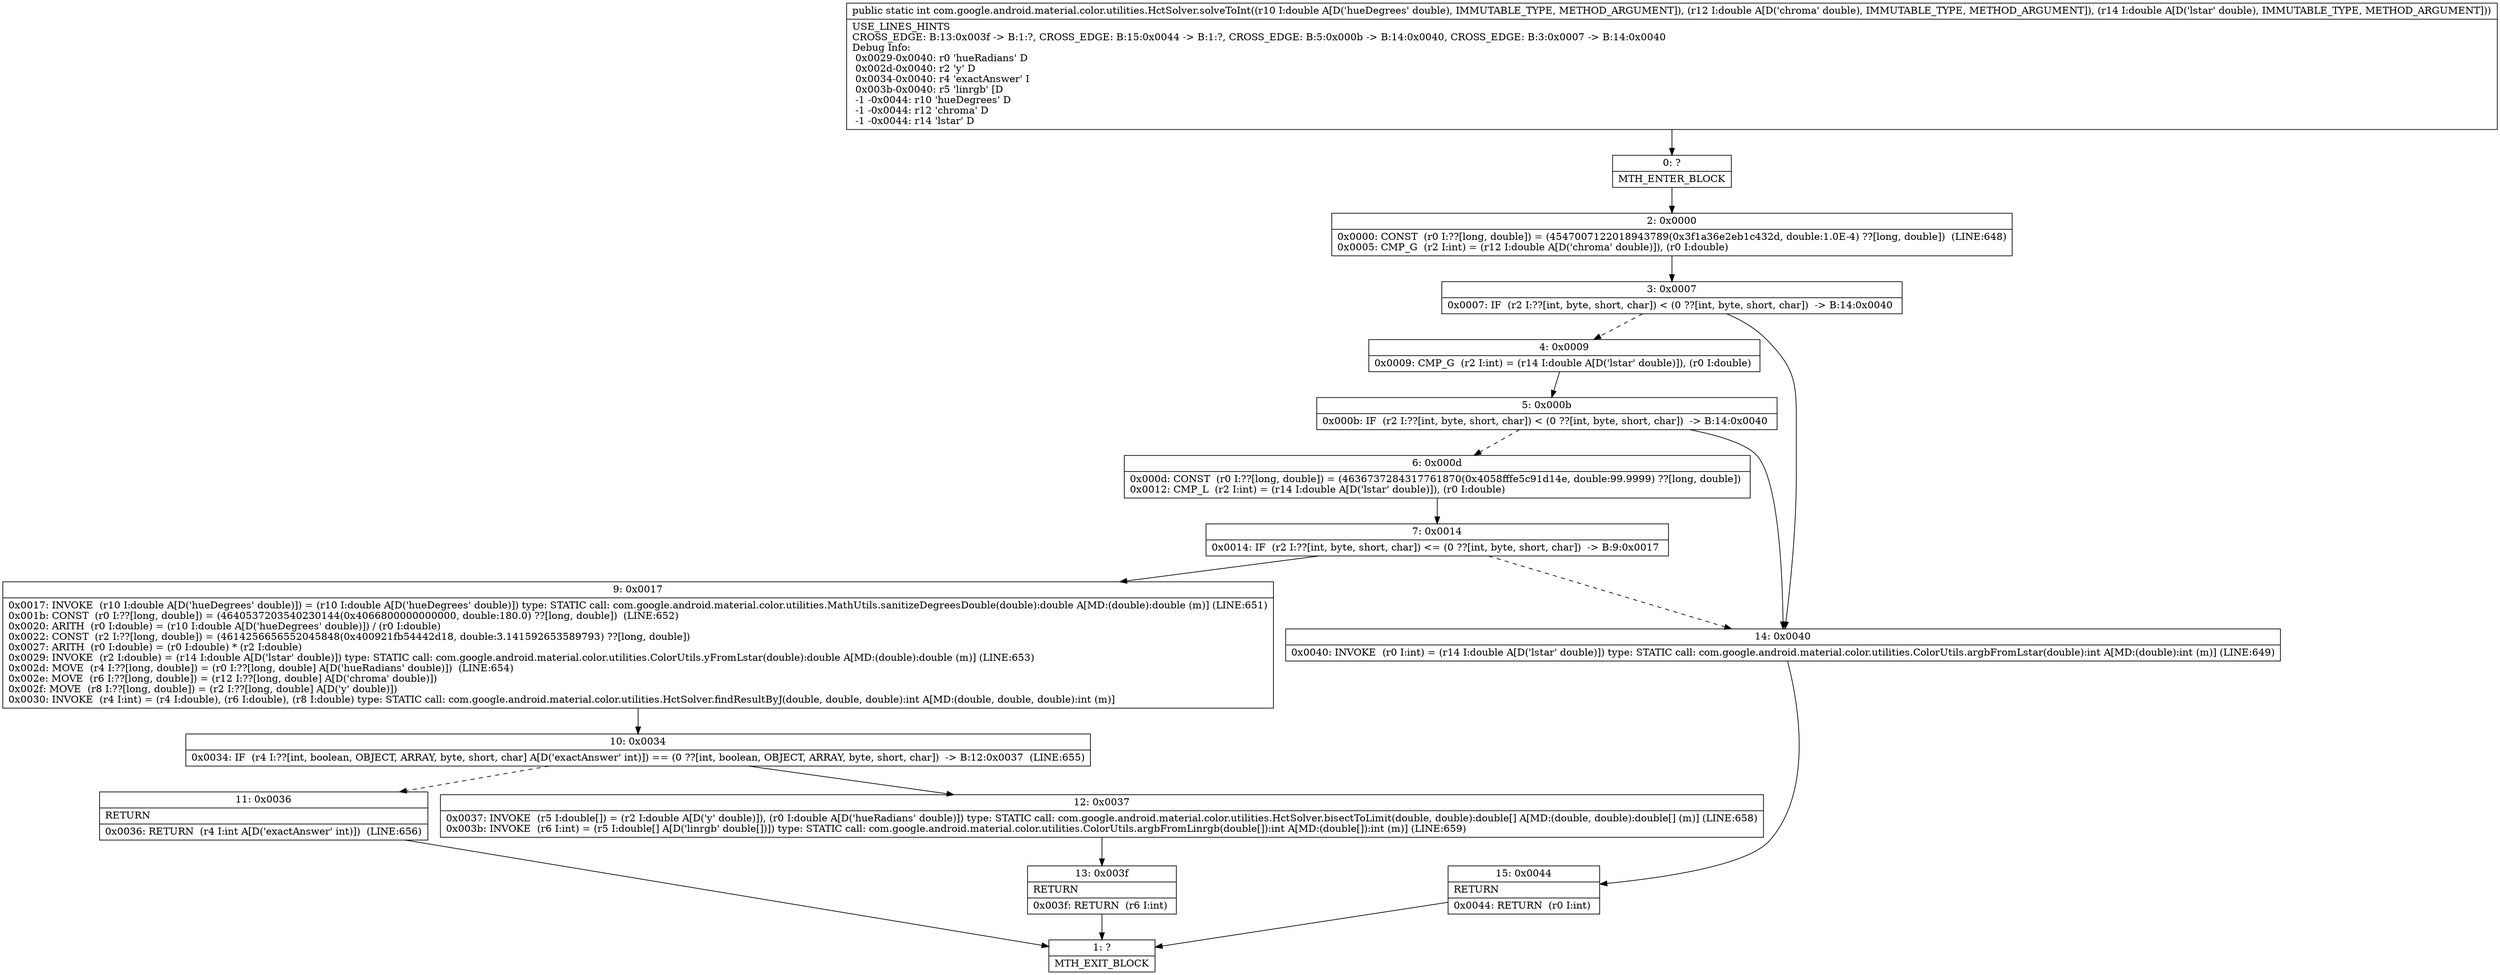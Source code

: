 digraph "CFG forcom.google.android.material.color.utilities.HctSolver.solveToInt(DDD)I" {
Node_0 [shape=record,label="{0\:\ ?|MTH_ENTER_BLOCK\l}"];
Node_2 [shape=record,label="{2\:\ 0x0000|0x0000: CONST  (r0 I:??[long, double]) = (4547007122018943789(0x3f1a36e2eb1c432d, double:1.0E\-4) ??[long, double])  (LINE:648)\l0x0005: CMP_G  (r2 I:int) = (r12 I:double A[D('chroma' double)]), (r0 I:double) \l}"];
Node_3 [shape=record,label="{3\:\ 0x0007|0x0007: IF  (r2 I:??[int, byte, short, char]) \< (0 ??[int, byte, short, char])  \-\> B:14:0x0040 \l}"];
Node_4 [shape=record,label="{4\:\ 0x0009|0x0009: CMP_G  (r2 I:int) = (r14 I:double A[D('lstar' double)]), (r0 I:double) \l}"];
Node_5 [shape=record,label="{5\:\ 0x000b|0x000b: IF  (r2 I:??[int, byte, short, char]) \< (0 ??[int, byte, short, char])  \-\> B:14:0x0040 \l}"];
Node_6 [shape=record,label="{6\:\ 0x000d|0x000d: CONST  (r0 I:??[long, double]) = (4636737284317761870(0x4058fffe5c91d14e, double:99.9999) ??[long, double]) \l0x0012: CMP_L  (r2 I:int) = (r14 I:double A[D('lstar' double)]), (r0 I:double) \l}"];
Node_7 [shape=record,label="{7\:\ 0x0014|0x0014: IF  (r2 I:??[int, byte, short, char]) \<= (0 ??[int, byte, short, char])  \-\> B:9:0x0017 \l}"];
Node_9 [shape=record,label="{9\:\ 0x0017|0x0017: INVOKE  (r10 I:double A[D('hueDegrees' double)]) = (r10 I:double A[D('hueDegrees' double)]) type: STATIC call: com.google.android.material.color.utilities.MathUtils.sanitizeDegreesDouble(double):double A[MD:(double):double (m)] (LINE:651)\l0x001b: CONST  (r0 I:??[long, double]) = (4640537203540230144(0x4066800000000000, double:180.0) ??[long, double])  (LINE:652)\l0x0020: ARITH  (r0 I:double) = (r10 I:double A[D('hueDegrees' double)]) \/ (r0 I:double) \l0x0022: CONST  (r2 I:??[long, double]) = (4614256656552045848(0x400921fb54442d18, double:3.141592653589793) ??[long, double]) \l0x0027: ARITH  (r0 I:double) = (r0 I:double) * (r2 I:double) \l0x0029: INVOKE  (r2 I:double) = (r14 I:double A[D('lstar' double)]) type: STATIC call: com.google.android.material.color.utilities.ColorUtils.yFromLstar(double):double A[MD:(double):double (m)] (LINE:653)\l0x002d: MOVE  (r4 I:??[long, double]) = (r0 I:??[long, double] A[D('hueRadians' double)])  (LINE:654)\l0x002e: MOVE  (r6 I:??[long, double]) = (r12 I:??[long, double] A[D('chroma' double)]) \l0x002f: MOVE  (r8 I:??[long, double]) = (r2 I:??[long, double] A[D('y' double)]) \l0x0030: INVOKE  (r4 I:int) = (r4 I:double), (r6 I:double), (r8 I:double) type: STATIC call: com.google.android.material.color.utilities.HctSolver.findResultByJ(double, double, double):int A[MD:(double, double, double):int (m)]\l}"];
Node_10 [shape=record,label="{10\:\ 0x0034|0x0034: IF  (r4 I:??[int, boolean, OBJECT, ARRAY, byte, short, char] A[D('exactAnswer' int)]) == (0 ??[int, boolean, OBJECT, ARRAY, byte, short, char])  \-\> B:12:0x0037  (LINE:655)\l}"];
Node_11 [shape=record,label="{11\:\ 0x0036|RETURN\l|0x0036: RETURN  (r4 I:int A[D('exactAnswer' int)])  (LINE:656)\l}"];
Node_1 [shape=record,label="{1\:\ ?|MTH_EXIT_BLOCK\l}"];
Node_12 [shape=record,label="{12\:\ 0x0037|0x0037: INVOKE  (r5 I:double[]) = (r2 I:double A[D('y' double)]), (r0 I:double A[D('hueRadians' double)]) type: STATIC call: com.google.android.material.color.utilities.HctSolver.bisectToLimit(double, double):double[] A[MD:(double, double):double[] (m)] (LINE:658)\l0x003b: INVOKE  (r6 I:int) = (r5 I:double[] A[D('linrgb' double[])]) type: STATIC call: com.google.android.material.color.utilities.ColorUtils.argbFromLinrgb(double[]):int A[MD:(double[]):int (m)] (LINE:659)\l}"];
Node_13 [shape=record,label="{13\:\ 0x003f|RETURN\l|0x003f: RETURN  (r6 I:int) \l}"];
Node_14 [shape=record,label="{14\:\ 0x0040|0x0040: INVOKE  (r0 I:int) = (r14 I:double A[D('lstar' double)]) type: STATIC call: com.google.android.material.color.utilities.ColorUtils.argbFromLstar(double):int A[MD:(double):int (m)] (LINE:649)\l}"];
Node_15 [shape=record,label="{15\:\ 0x0044|RETURN\l|0x0044: RETURN  (r0 I:int) \l}"];
MethodNode[shape=record,label="{public static int com.google.android.material.color.utilities.HctSolver.solveToInt((r10 I:double A[D('hueDegrees' double), IMMUTABLE_TYPE, METHOD_ARGUMENT]), (r12 I:double A[D('chroma' double), IMMUTABLE_TYPE, METHOD_ARGUMENT]), (r14 I:double A[D('lstar' double), IMMUTABLE_TYPE, METHOD_ARGUMENT]))  | USE_LINES_HINTS\lCROSS_EDGE: B:13:0x003f \-\> B:1:?, CROSS_EDGE: B:15:0x0044 \-\> B:1:?, CROSS_EDGE: B:5:0x000b \-\> B:14:0x0040, CROSS_EDGE: B:3:0x0007 \-\> B:14:0x0040\lDebug Info:\l  0x0029\-0x0040: r0 'hueRadians' D\l  0x002d\-0x0040: r2 'y' D\l  0x0034\-0x0040: r4 'exactAnswer' I\l  0x003b\-0x0040: r5 'linrgb' [D\l  \-1 \-0x0044: r10 'hueDegrees' D\l  \-1 \-0x0044: r12 'chroma' D\l  \-1 \-0x0044: r14 'lstar' D\l}"];
MethodNode -> Node_0;Node_0 -> Node_2;
Node_2 -> Node_3;
Node_3 -> Node_4[style=dashed];
Node_3 -> Node_14;
Node_4 -> Node_5;
Node_5 -> Node_6[style=dashed];
Node_5 -> Node_14;
Node_6 -> Node_7;
Node_7 -> Node_9;
Node_7 -> Node_14[style=dashed];
Node_9 -> Node_10;
Node_10 -> Node_11[style=dashed];
Node_10 -> Node_12;
Node_11 -> Node_1;
Node_12 -> Node_13;
Node_13 -> Node_1;
Node_14 -> Node_15;
Node_15 -> Node_1;
}

